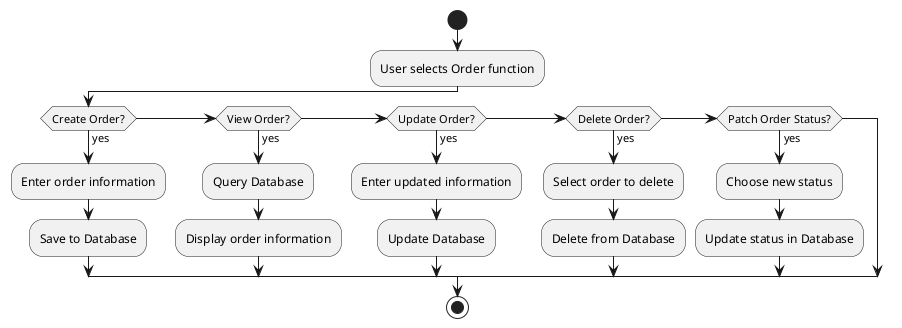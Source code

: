 @startuml
start
:User selects Order function;
if (Create Order?) then (yes)
  :Enter order information;
  :Save to Database;
elseif (View Order?) then (yes)
  :Query Database;
  :Display order information;
elseif (Update Order?) then (yes)
  :Enter updated information;
  :Update Database;
elseif (Delete Order?) then (yes)
  :Select order to delete;
  :Delete from Database;
elseif (Patch Order Status?) then (yes)
  :Choose new status;
  :Update status in Database;
endif
stop
@enduml
